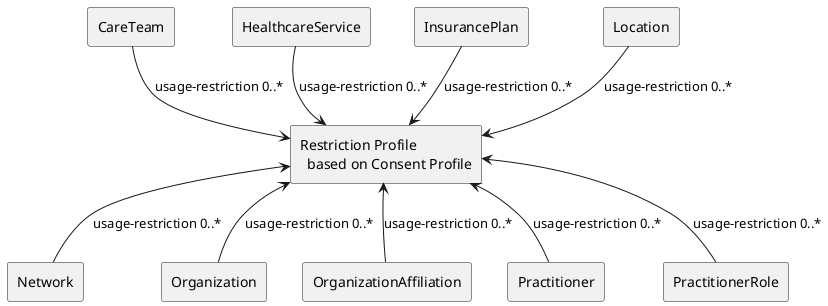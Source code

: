 @startuml

agent restriction [
    Restriction Profile
      based on Consent Profile
] 
agent CareTeam as careteam
agent HealthcareService as healthcareService
agent InsurancePlan as insurance
agent Location as location
agent Network as network
agent Organization as organization
agent OrganizationAffiliation as organizationaffiliation
agent Practitioner as practitioner
agent PractitionerRole as practitionerrole


careteam -down-> restriction : "usage-restriction 0..*" 
healthcareService -down-> restriction : "usage-restriction 0..*" 
insurance -down-> restriction : "usage-restriction 0..*" 
location -down-> restriction : "usage-restriction 0..*" 
network -up-> restriction : "usage-restriction 0..*" 
organization -up-> restriction : "usage-restriction 0..*" 
organizationaffiliation -up-> restriction : "usage-restriction 0..*" 
practitioner -up-> restriction : "usage-restriction 0..*" 
practitionerrole -up-> restriction : "usage-restriction 0..*" 

@enduml